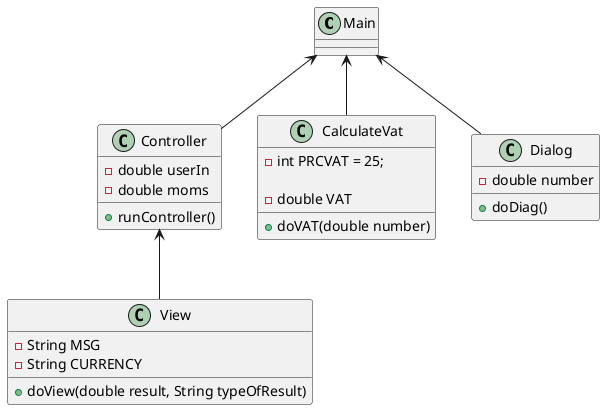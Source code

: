 @startuml
Main <-- Controller
Main <-- CalculateVat
Main <-- Dialog
Controller <-- View



class Main {
}

class Controller {
-double userIn
-double moms

+runController()
}

class CalculateVat {
-int PRCVAT = 25;

+doVAT(double number)
-double VAT
}

class Dialog {
-double number

+doDiag()
}

class View {
-String MSG
-String CURRENCY

+doView(double result, String typeOfResult)

}



@enduml